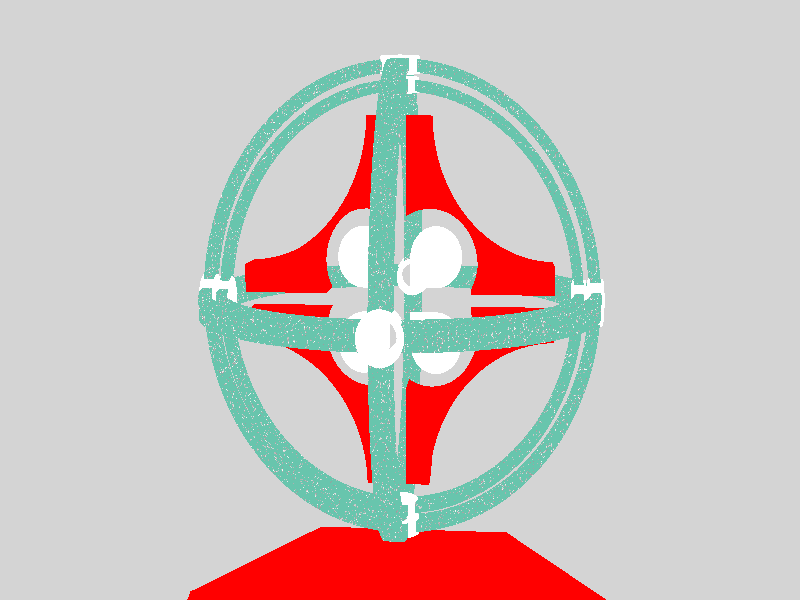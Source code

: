 #include "colors.inc"  
#include "shapes.inc"  
#include "shapes2.inc"  
#include "textures.inc"
#include "stones1.inc"

/***************************************************************************/

declare wing = difference
   {
   box {<0, 0, -.125> <7/8, 7/8, .125> translate <7/64, 7/64, 0>}
   cylinder {<1/4, 1/4, -1> <1/4, 1/4, 2> 4.5/16}
   cylinder {<1, 1, -1> <1, 1, 2> 3/4}
   texture  
      {
      pigment {Red}
      finish  {Metal ambient 0.2}
      }
   }

declare tear = union
   {
   sphere {<5/32, 5/32, 0> 5/32}
   cone {<0,0,0>, 0  <5/64, 5/64, 0>, .1105}
   texture
      {
      pigment {White}
      finish  {Metal ambient 0.2}
      }
   translate <1/8, 1/8, 0>
   }


declare corner = union
   {
   object {wing}
   object {tear}
   translate <-1/16, -1/16, 0>
   }

declare CloverLogo = union
   {
   object {corner rotate <0, 0, 0>}
   object {corner rotate <0, 0, 90>}
   object {corner rotate <0, 0, -90>}
   object {corner rotate <0, 0, 180>}
   }

/***************************************************************************/

declare GimballArm = intersection
   {
   sphere {<0, 0, 0> 1}
   sphere {<0, 0, 0> .95 inverse}
   plane {x,  .05}
   plane {x, -.05 inverse}
   cylinder {<0, -1.1, 0> <0, 1.1, 0> .1 inverse}
   cylinder {<0, 0, -1.1> <0, 0, 1.1> .1 inverse}
   }

declare GimballCap = intersection
   {
   cylinder {<0, .94, 0> <0, 1.01, 0> .1}
   cylinder {<0, .93, 0> <0, 1.02, 0> .07 inverse}
   texture
      {
      pigment {White}
      finish  {Metal}
      }
   }

declare GimballBody = union
   {
   object {GimballArm rotate <0, 0,  0>}
   object {GimballArm rotate <0, 90, 0>}
   object {GimballArm rotate <0, 0,  90>}
   texture {T_Stone18 scale <.1, .1, .1>}
   }

declare Gimball = union
   {
   object {GimballBody}
   object {GimballCap rotate <0,   0, 0>}
   object {GimballCap rotate <90,  0, 0>}
   object {GimballCap rotate <180, 0, 0>}
   object {GimballCap rotate <270, 0, 0>}
   object {GimballCap rotate <0, 0, 90 >}
   object {GimballCap rotate <0, 0, 270>}
   }

/***************************************************************************/

camera 
   {
   location  <.5,  .8, -6>
   direction <0.0, 0.0, 2>
   up        <0.0, 1.0, 0>
   right     <8/5, 0.0, 0>
   look_at   <0,   0,   0>
   }

light_source { <1, 5, -50.0> colour White }
light_source { <50, 80, -20.0> colour White }
light_source { <-50, 15, -10.0> colour White }

union 
   {
   plane {z, 2.53 rotate -45*y }
   plane {z, 2.53 rotate +45*y }

   pigment { LightGray }
   finish 
      {
      ambient 0.25
      diffuse 0.75
      reflection 0.4
      }
   }


object 
   { 
   Hexagon
   rotate 90.0*z
   scale <1.2, 2.5, 1.2>
   translate -4.1*y
   pigment 
      {
      Sapphire_Agate
      quick_color Red
      }
   finish 
      {
      ambient 0.2
      diffuse 0.75
      reflection 0.85
      }
   }


object 
   {
   Gimball
   scale     <1.1, 1.1, 1.1>
   texture {T_Stone18}
   rotate <0, 0, clock * 90 >
   }

object 
   {
   Gimball
   scale     <1.2, 1.2, 1.2>
   texture {T_Stone18 translate <50, 0, 0>}
   rotate <0, 90 , 0> 
   rotate <clock * 90 , 0, 0>
   }

object
   {
   CloverLogo
   rotate <0, clock * 180, 0>
   }

